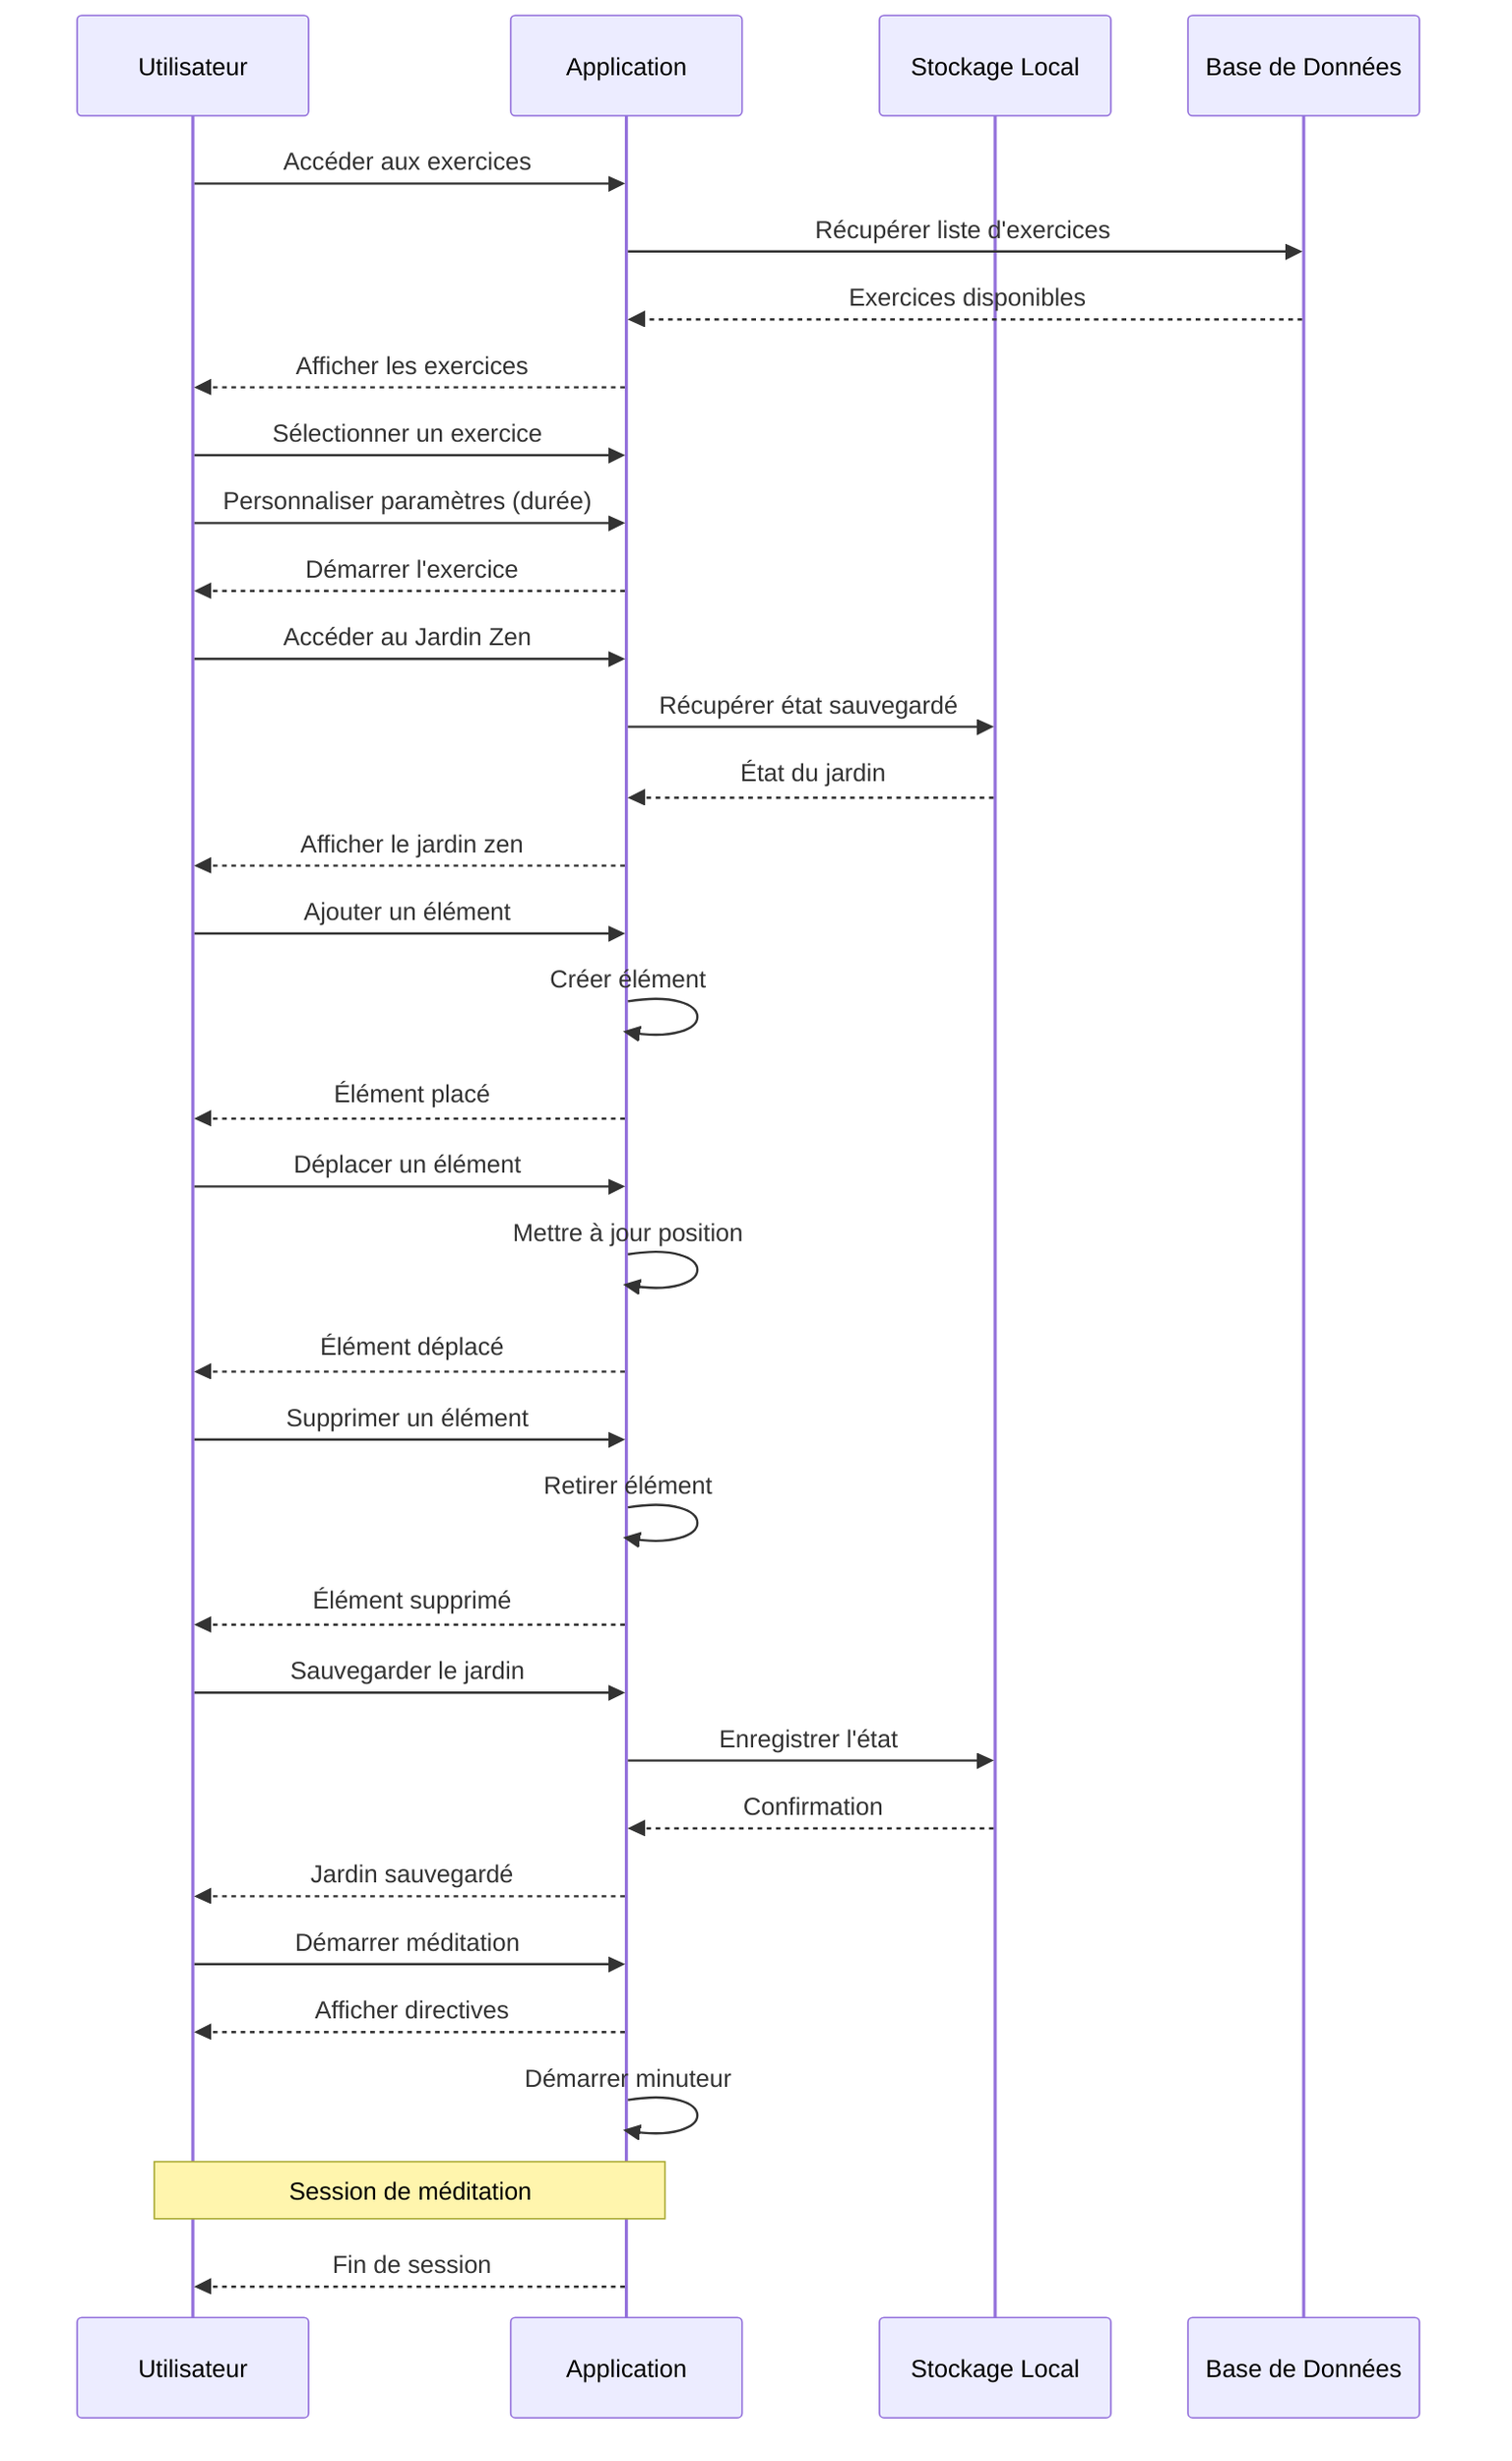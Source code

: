 sequenceDiagram
    participant User as Utilisateur
    participant App as Application
    participant Storage as Stockage Local
    participant DB as Base de Données
    
    %% Exercices de respiration
    User->>App: Accéder aux exercices
    App->>DB: Récupérer liste d'exercices
    DB-->>App: Exercices disponibles
    App-->>User: Afficher les exercices
    User->>App: Sélectionner un exercice
    User->>App: Personnaliser paramètres (durée)
    App-->>User: Démarrer l'exercice
    
    %% Jardin Zen - Chargement
    User->>App: Accéder au Jardin Zen
    App->>Storage: Récupérer état sauvegardé
    Storage-->>App: État du jardin
    App-->>User: Afficher le jardin zen
    
    %% Jardin Zen - Interactions
    User->>App: Ajouter un élément
    App->>App: Créer élément
    App-->>User: Élément placé
    
    User->>App: Déplacer un élément
    App->>App: Mettre à jour position
    App-->>User: Élément déplacé
    
    User->>App: Supprimer un élément
    App->>App: Retirer élément
    App-->>User: Élément supprimé
    
    %% Jardin Zen - Sauvegarde
    User->>App: Sauvegarder le jardin
    App->>Storage: Enregistrer l'état
    Storage-->>App: Confirmation
    App-->>User: Jardin sauvegardé
    
    %% Exercice de pleine conscience
    User->>App: Démarrer méditation
    App-->>User: Afficher directives
    App->>App: Démarrer minuteur
    Note over App,User: Session de méditation
    App-->>User: Fin de session